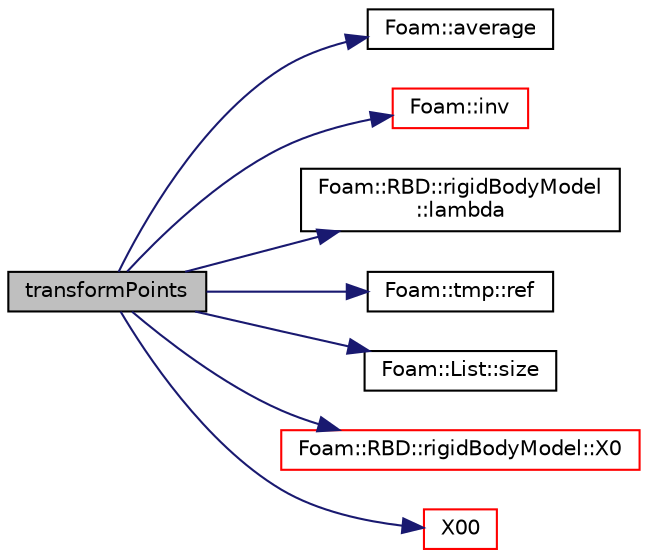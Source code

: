 digraph "transformPoints"
{
  bgcolor="transparent";
  edge [fontname="Helvetica",fontsize="10",labelfontname="Helvetica",labelfontsize="10"];
  node [fontname="Helvetica",fontsize="10",shape=record];
  rankdir="LR";
  Node1118 [label="transformPoints",height=0.2,width=0.4,color="black", fillcolor="grey75", style="filled", fontcolor="black"];
  Node1118 -> Node1119 [color="midnightblue",fontsize="10",style="solid",fontname="Helvetica"];
  Node1119 [label="Foam::average",height=0.2,width=0.4,color="black",URL="$a21851.html#a5a041ffab192e0ee23f9062c8f541068"];
  Node1118 -> Node1120 [color="midnightblue",fontsize="10",style="solid",fontname="Helvetica"];
  Node1120 [label="Foam::inv",height=0.2,width=0.4,color="red",URL="$a21851.html#ac51979edadae5b8ade119dd30b88e381"];
  Node1118 -> Node1124 [color="midnightblue",fontsize="10",style="solid",fontname="Helvetica"];
  Node1124 [label="Foam::RBD::rigidBodyModel\l::lambda",height=0.2,width=0.4,color="black",URL="$a30453.html#aae3ebcaffa248fcaad151e93c562d4d5",tooltip="List of indices of the parent of each body. "];
  Node1118 -> Node1125 [color="midnightblue",fontsize="10",style="solid",fontname="Helvetica"];
  Node1125 [label="Foam::tmp::ref",height=0.2,width=0.4,color="black",URL="$a27077.html#aeaf81e641282874cef07f5b808efc83b",tooltip="Return non-const reference or generate a fatal error. "];
  Node1118 -> Node1126 [color="midnightblue",fontsize="10",style="solid",fontname="Helvetica"];
  Node1126 [label="Foam::List::size",height=0.2,width=0.4,color="black",URL="$a26833.html#a8a5f6fa29bd4b500caf186f60245b384",tooltip="Override size to be inconsistent with allocated storage. "];
  Node1118 -> Node1127 [color="midnightblue",fontsize="10",style="solid",fontname="Helvetica"];
  Node1127 [label="Foam::RBD::rigidBodyModel::X0",height=0.2,width=0.4,color="red",URL="$a30453.html#af4cfeede10c3bf6d570639ca2c261cc2",tooltip="Return the current transform to the global frame for the given body. "];
  Node1118 -> Node1176 [color="midnightblue",fontsize="10",style="solid",fontname="Helvetica"];
  Node1176 [label="X00",height=0.2,width=0.4,color="red",URL="$a30461.html#a132bb4074bdc25705d2a51199f7ad9c9",tooltip="Return the initial transform to the global frame for the. "];
}
